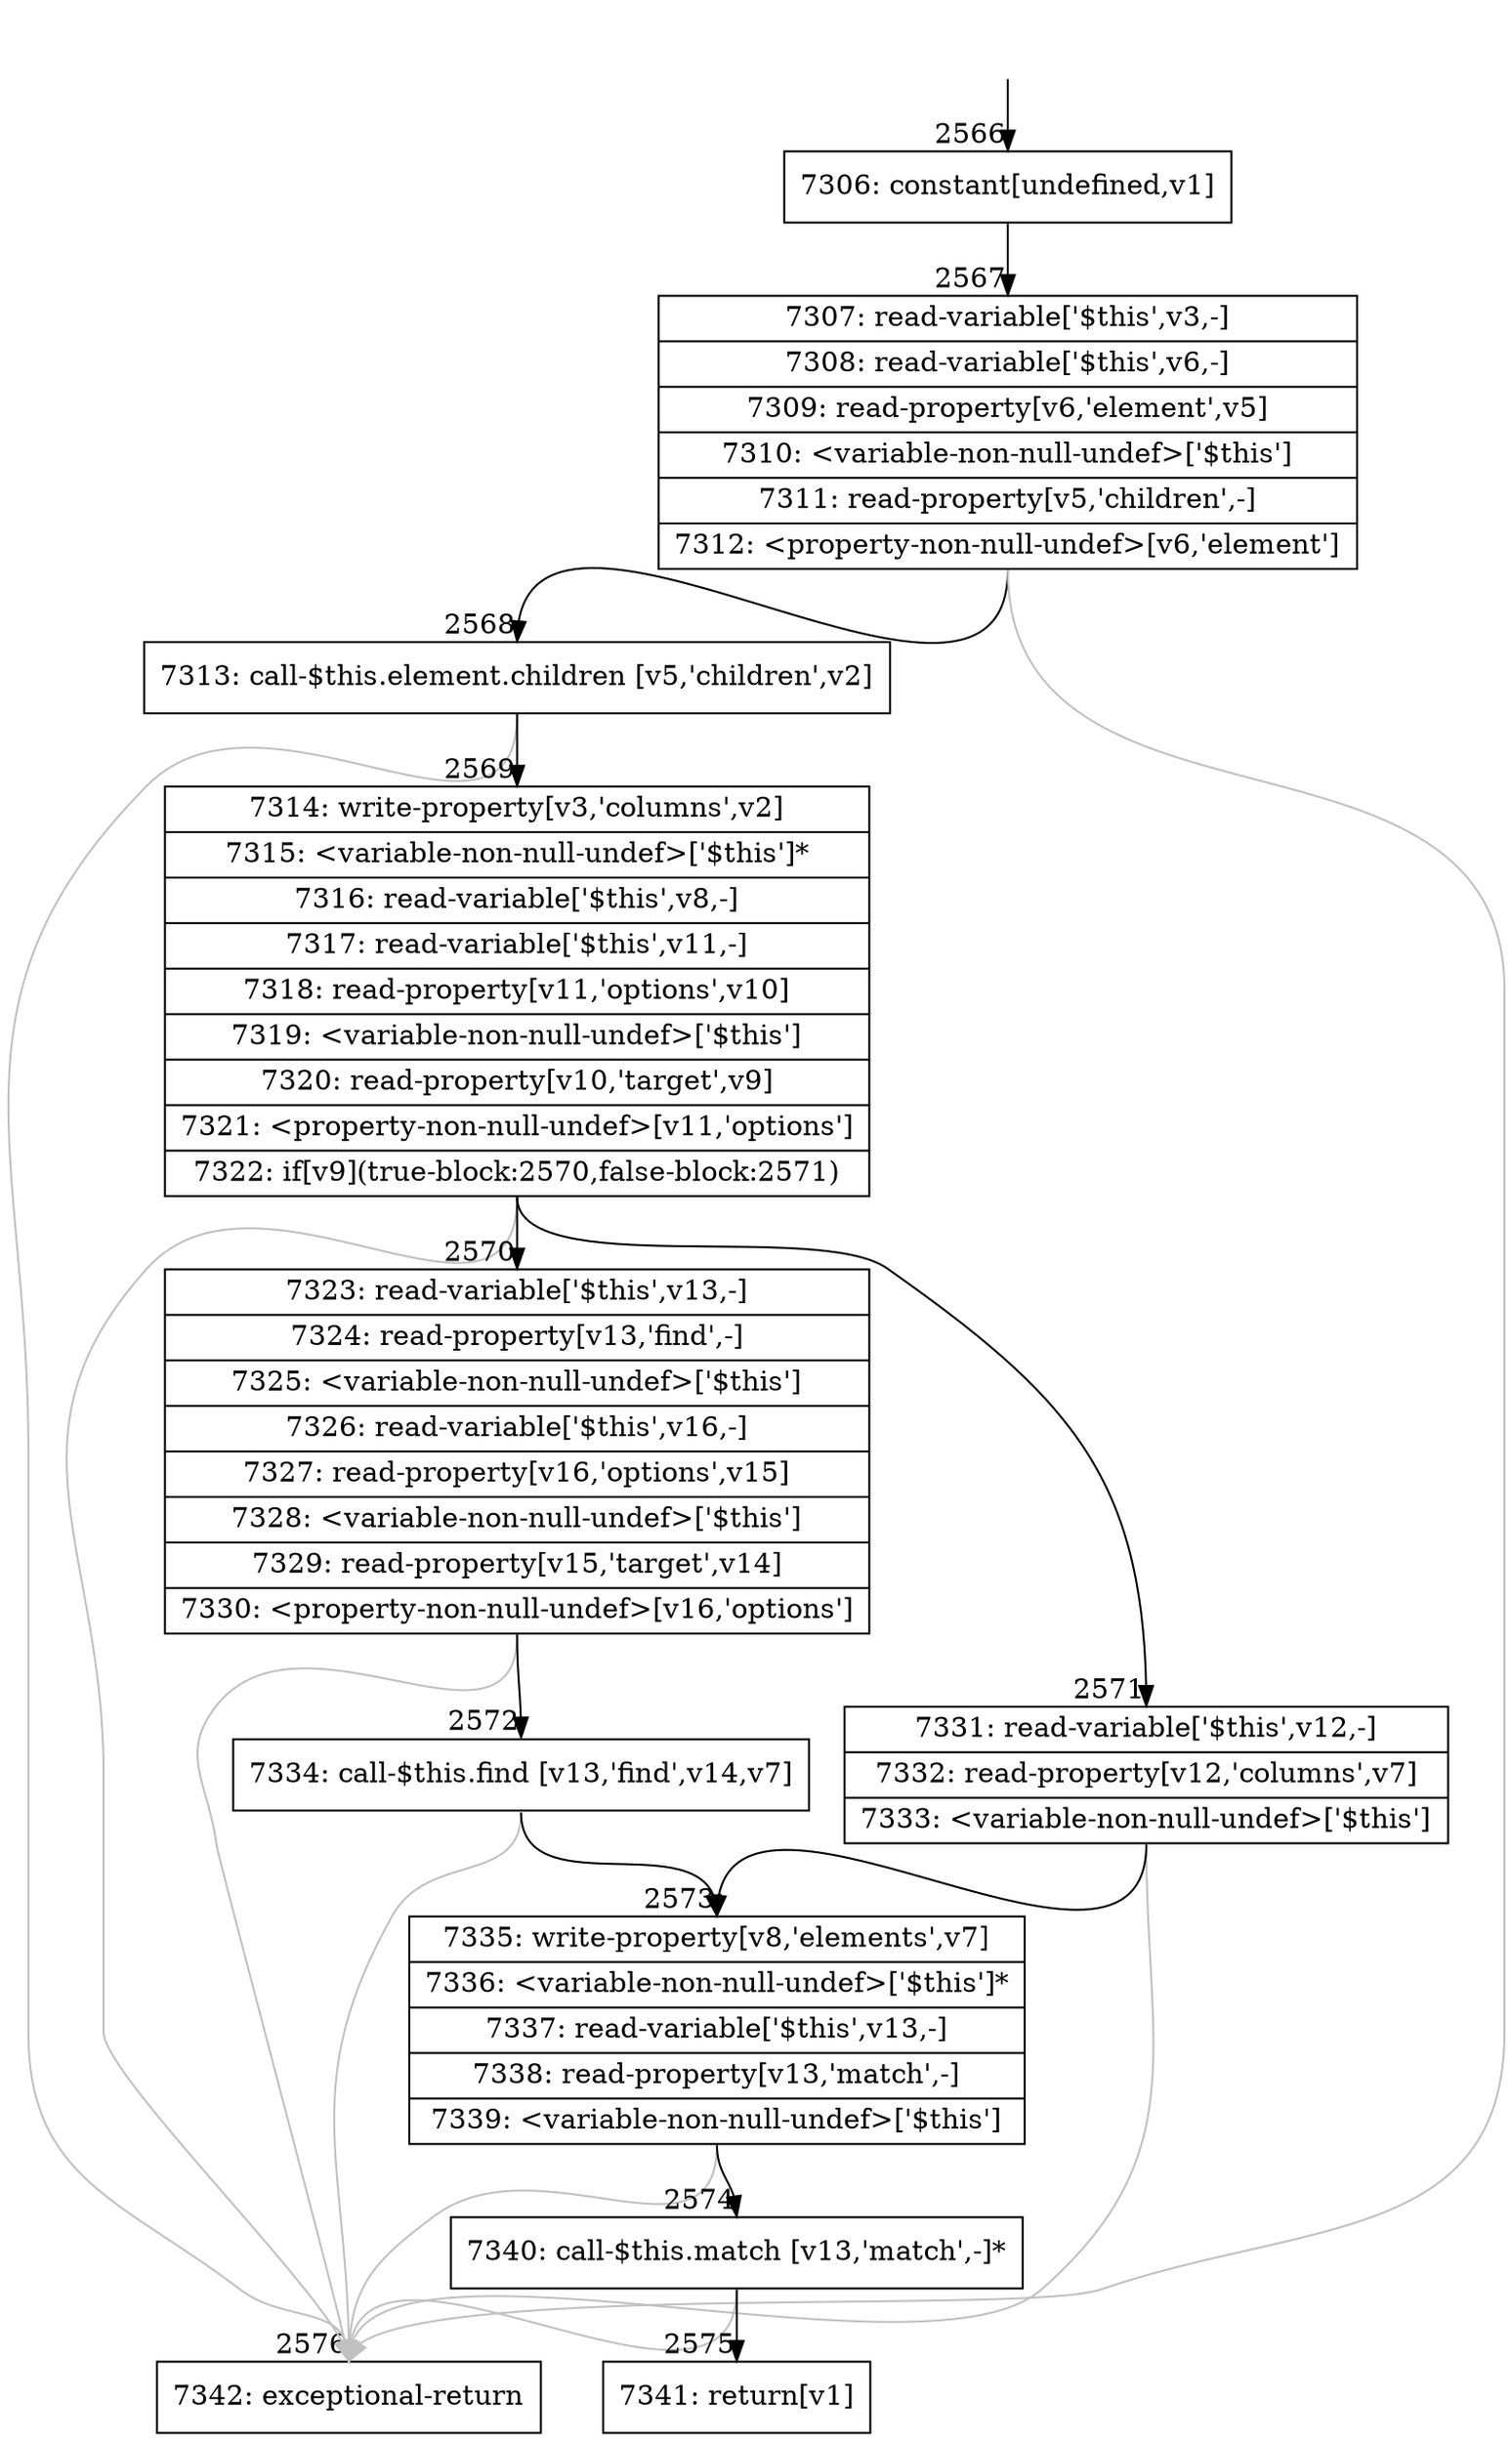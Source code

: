digraph {
rankdir="TD"
BB_entry199[shape=none,label=""];
BB_entry199 -> BB2566 [tailport=s, headport=n, headlabel="    2566"]
BB2566 [shape=record label="{7306: constant[undefined,v1]}" ] 
BB2566 -> BB2567 [tailport=s, headport=n, headlabel="      2567"]
BB2567 [shape=record label="{7307: read-variable['$this',v3,-]|7308: read-variable['$this',v6,-]|7309: read-property[v6,'element',v5]|7310: \<variable-non-null-undef\>['$this']|7311: read-property[v5,'children',-]|7312: \<property-non-null-undef\>[v6,'element']}" ] 
BB2567 -> BB2568 [tailport=s, headport=n, headlabel="      2568"]
BB2567 -> BB2576 [tailport=s, headport=n, color=gray, headlabel="      2576"]
BB2568 [shape=record label="{7313: call-$this.element.children [v5,'children',v2]}" ] 
BB2568 -> BB2569 [tailport=s, headport=n, headlabel="      2569"]
BB2568 -> BB2576 [tailport=s, headport=n, color=gray]
BB2569 [shape=record label="{7314: write-property[v3,'columns',v2]|7315: \<variable-non-null-undef\>['$this']*|7316: read-variable['$this',v8,-]|7317: read-variable['$this',v11,-]|7318: read-property[v11,'options',v10]|7319: \<variable-non-null-undef\>['$this']|7320: read-property[v10,'target',v9]|7321: \<property-non-null-undef\>[v11,'options']|7322: if[v9](true-block:2570,false-block:2571)}" ] 
BB2569 -> BB2570 [tailport=s, headport=n, headlabel="      2570"]
BB2569 -> BB2571 [tailport=s, headport=n, headlabel="      2571"]
BB2569 -> BB2576 [tailport=s, headport=n, color=gray]
BB2570 [shape=record label="{7323: read-variable['$this',v13,-]|7324: read-property[v13,'find',-]|7325: \<variable-non-null-undef\>['$this']|7326: read-variable['$this',v16,-]|7327: read-property[v16,'options',v15]|7328: \<variable-non-null-undef\>['$this']|7329: read-property[v15,'target',v14]|7330: \<property-non-null-undef\>[v16,'options']}" ] 
BB2570 -> BB2572 [tailport=s, headport=n, headlabel="      2572"]
BB2570 -> BB2576 [tailport=s, headport=n, color=gray]
BB2571 [shape=record label="{7331: read-variable['$this',v12,-]|7332: read-property[v12,'columns',v7]|7333: \<variable-non-null-undef\>['$this']}" ] 
BB2571 -> BB2573 [tailport=s, headport=n, headlabel="      2573"]
BB2571 -> BB2576 [tailport=s, headport=n, color=gray]
BB2572 [shape=record label="{7334: call-$this.find [v13,'find',v14,v7]}" ] 
BB2572 -> BB2573 [tailport=s, headport=n]
BB2572 -> BB2576 [tailport=s, headport=n, color=gray]
BB2573 [shape=record label="{7335: write-property[v8,'elements',v7]|7336: \<variable-non-null-undef\>['$this']*|7337: read-variable['$this',v13,-]|7338: read-property[v13,'match',-]|7339: \<variable-non-null-undef\>['$this']}" ] 
BB2573 -> BB2574 [tailport=s, headport=n, headlabel="      2574"]
BB2573 -> BB2576 [tailport=s, headport=n, color=gray]
BB2574 [shape=record label="{7340: call-$this.match [v13,'match',-]*}" ] 
BB2574 -> BB2575 [tailport=s, headport=n, headlabel="      2575"]
BB2574 -> BB2576 [tailport=s, headport=n, color=gray]
BB2575 [shape=record label="{7341: return[v1]}" ] 
BB2576 [shape=record label="{7342: exceptional-return}" ] 
//#$~ 2003
}
